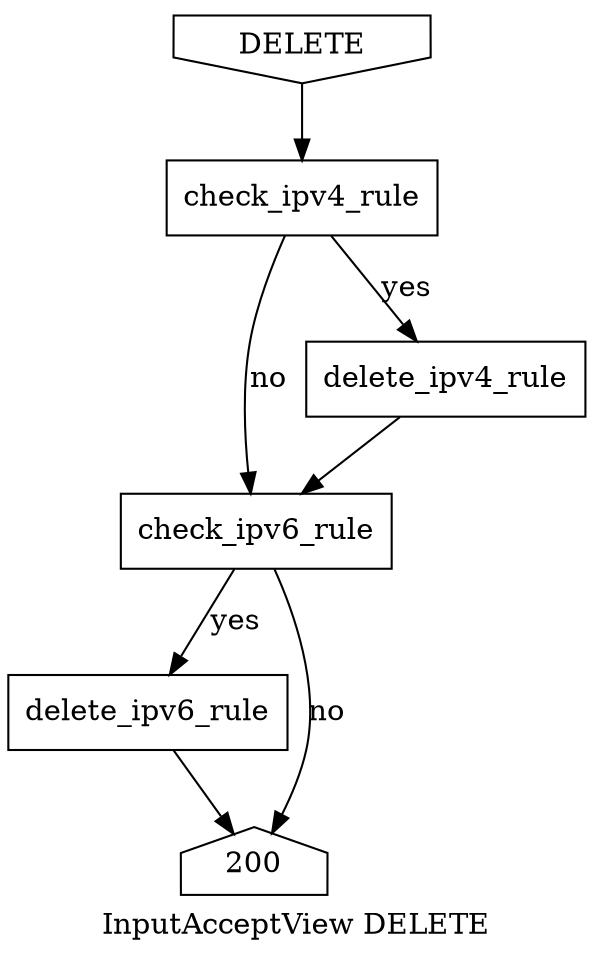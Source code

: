 digraph {
    label="InputAcceptView DELETE";

    DELETE[shape="invhouse"];

    check_ipv4_rule[shape="box"];
    check_ipv6_rule[shape="box"];
    delete_ipv4_rule[shape="box"];
    delete_ipv6_rule[shape="box"];

    200[shape="house"];

    DELETE -> check_ipv4_rule;

    check_ipv4_rule -> delete_ipv4_rule[label="yes"];
    check_ipv4_rule -> check_ipv6_rule[label="no"];

    delete_ipv4_rule -> check_ipv6_rule;

    check_ipv6_rule -> delete_ipv6_rule[label="yes"];
    check_ipv6_rule -> 200[label="no"];

    delete_ipv6_rule -> 200;
}
